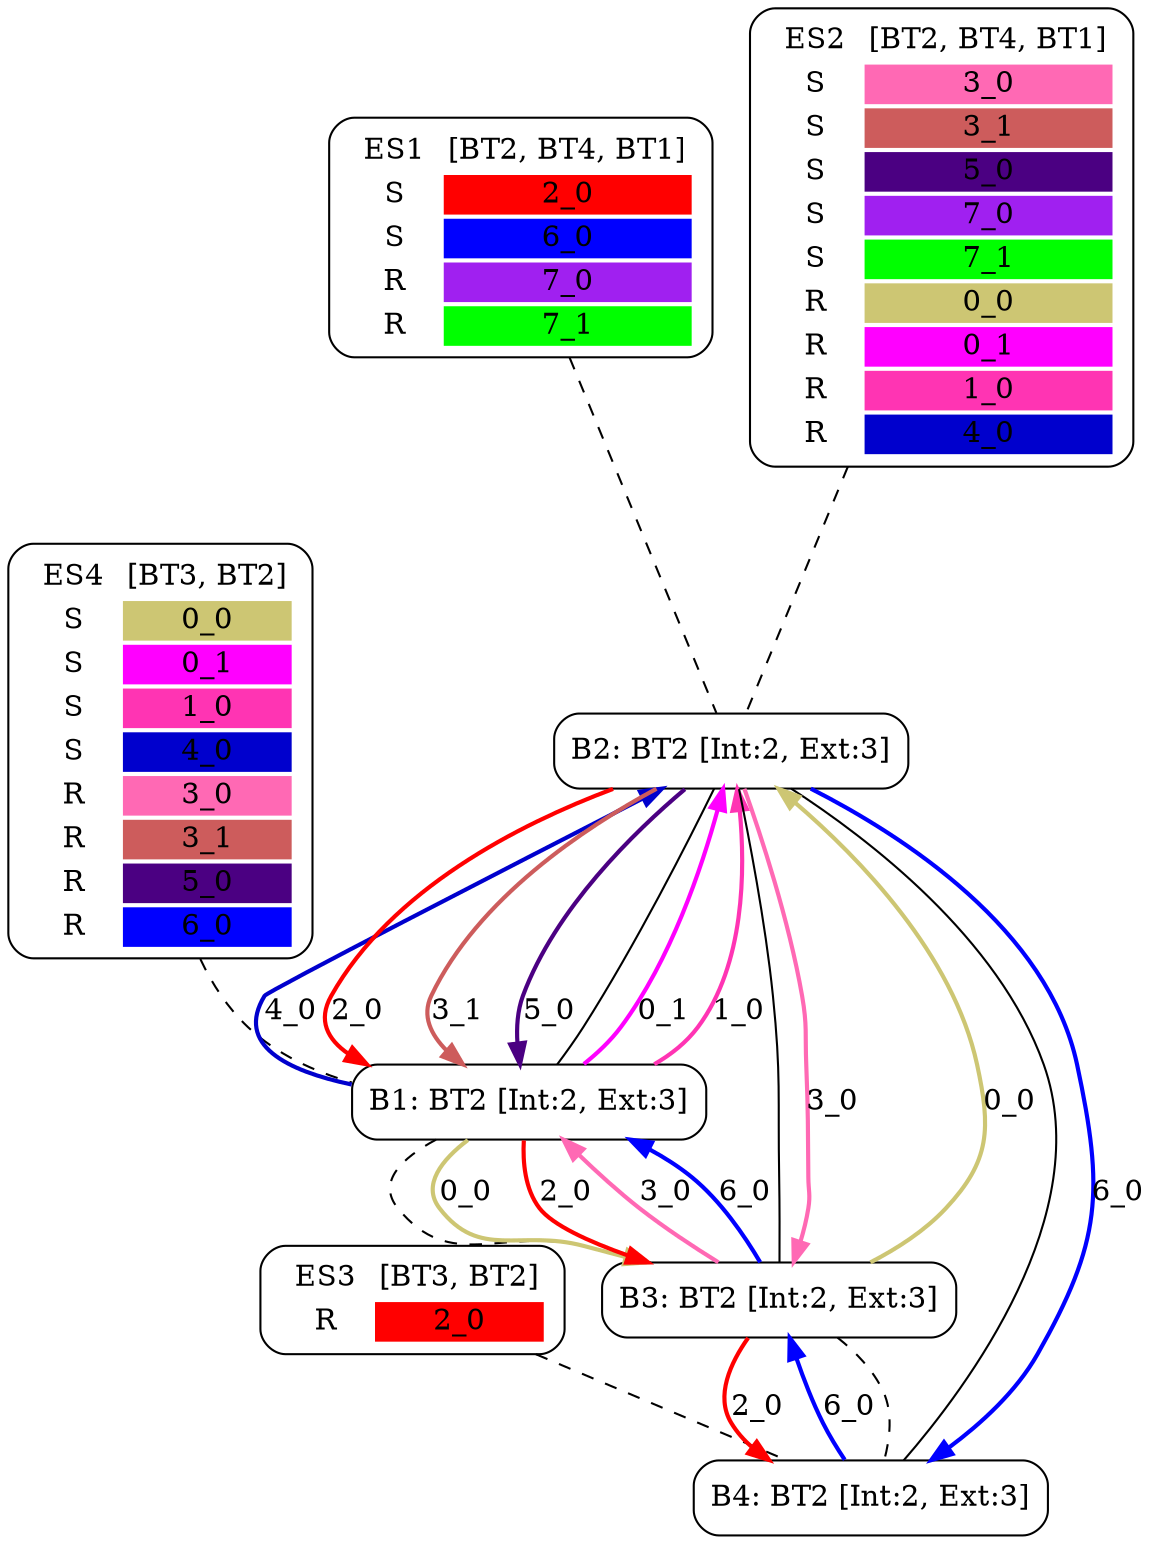 digraph network {
  ES1 [ label=<<TABLE  BORDER="0"><TR> <TD ALIGN="CENTER" BORDER="0"> ES1 </TD> <TD>[BT2, BT4, BT1]</TD> </TR><TR><TD>S</TD><TD BGCOLOR="red">2_0</TD></TR>
<TR><TD>S</TD><TD BGCOLOR="blue">6_0</TD></TR>
<TR><TD>R</TD><TD BGCOLOR="purple">7_0</TD></TR>
<TR><TD>R</TD><TD BGCOLOR="green">7_1</TD></TR>
</TABLE>> shape="box" style="rounded" ];
  ES2 [ label=<<TABLE  BORDER="0"><TR> <TD ALIGN="CENTER" BORDER="0"> ES2 </TD> <TD>[BT2, BT4, BT1]</TD> </TR><TR><TD>S</TD><TD BGCOLOR="hotpink">3_0</TD></TR>
<TR><TD>S</TD><TD BGCOLOR="indianred">3_1</TD></TR>
<TR><TD>S</TD><TD BGCOLOR="indigo">5_0</TD></TR>
<TR><TD>S</TD><TD BGCOLOR="purple">7_0</TD></TR>
<TR><TD>S</TD><TD BGCOLOR="green">7_1</TD></TR>
<TR><TD>R</TD><TD BGCOLOR="khaki3">0_0</TD></TR>
<TR><TD>R</TD><TD BGCOLOR="magenta1">0_1</TD></TR>
<TR><TD>R</TD><TD BGCOLOR="maroon1">1_0</TD></TR>
<TR><TD>R</TD><TD BGCOLOR="mediumblue">4_0</TD></TR>
</TABLE>> shape="box" style="rounded" ];
  ES3 [ label=<<TABLE  BORDER="0"><TR> <TD ALIGN="CENTER" BORDER="0"> ES3 </TD> <TD>[BT3, BT2]</TD> </TR><TR><TD>R</TD><TD BGCOLOR="red">2_0</TD></TR>
</TABLE>> shape="box" style="rounded" ];
  ES4 [ label=<<TABLE  BORDER="0"><TR> <TD ALIGN="CENTER" BORDER="0"> ES4 </TD> <TD>[BT3, BT2]</TD> </TR><TR><TD>S</TD><TD BGCOLOR="khaki3">0_0</TD></TR>
<TR><TD>S</TD><TD BGCOLOR="magenta1">0_1</TD></TR>
<TR><TD>S</TD><TD BGCOLOR="maroon1">1_0</TD></TR>
<TR><TD>S</TD><TD BGCOLOR="mediumblue">4_0</TD></TR>
<TR><TD>R</TD><TD BGCOLOR="hotpink">3_0</TD></TR>
<TR><TD>R</TD><TD BGCOLOR="indianred">3_1</TD></TR>
<TR><TD>R</TD><TD BGCOLOR="indigo">5_0</TD></TR>
<TR><TD>R</TD><TD BGCOLOR="blue">6_0</TD></TR>
</TABLE>> shape="box" style="rounded" ];
  B1 [ label="B1: BT2 [Int:2, Ext:3]" shape="box" style="rounded" ];
  B2 [ label="B2: BT2 [Int:2, Ext:3]" shape="box" style="rounded" ];
  B3 [ label="B3: BT2 [Int:2, Ext:3]" shape="box" style="rounded" ];
  B4 [ label="B4: BT2 [Int:2, Ext:3]" shape="box" style="rounded" ];
  ES1 -> B2 [ style="dashed" arrowhead="none" ];
  ES2 -> B2 [ style="dashed" arrowhead="none" ];
  ES3 -> B4 [ style="dashed" arrowhead="none" ];
  ES4 -> B1 [ style="dashed" arrowhead="none" ];
  B1 -> B2 [ arrowhead="none" ];
  B1 -> B3 [ style="dashed" arrowhead="none" ];
  B2 -> B3 [ arrowhead="none" ];
  B2 -> B4 [ arrowhead="none" ];
  B3 -> B4 [ style="dashed" arrowhead="none" ];
  B1 -> B3 [ label="0_0" color="khaki3" style="bold" ];
  B3 -> B2 [ label="0_0" color="khaki3" style="bold" ];
  B1 -> B2 [ label="0_1" color="magenta1" style="bold" ];
  B1 -> B2 [ label="1_0" color="maroon1" style="bold" ];
  B2 -> B1 [ label="2_0" color="red" style="bold" ];
  B1 -> B3 [ label="2_0" color="red" style="bold" ];
  B3 -> B4 [ label="2_0" color="red" style="bold" ];
  B2 -> B3 [ label="3_0" color="hotpink" style="bold" ];
  B3 -> B1 [ label="3_0" color="hotpink" style="bold" ];
  B2 -> B1 [ label="3_1" color="indianred" style="bold" ];
  B1 -> B2 [ label="4_0" color="mediumblue" style="bold" ];
  B2 -> B1 [ label="5_0" color="indigo" style="bold" ];
  B2 -> B4 [ label="6_0" color="blue" style="bold" ];
  B4 -> B3 [ label="6_0" color="blue" style="bold" ];
  B3 -> B1 [ label="6_0" color="blue" style="bold" ];
}
